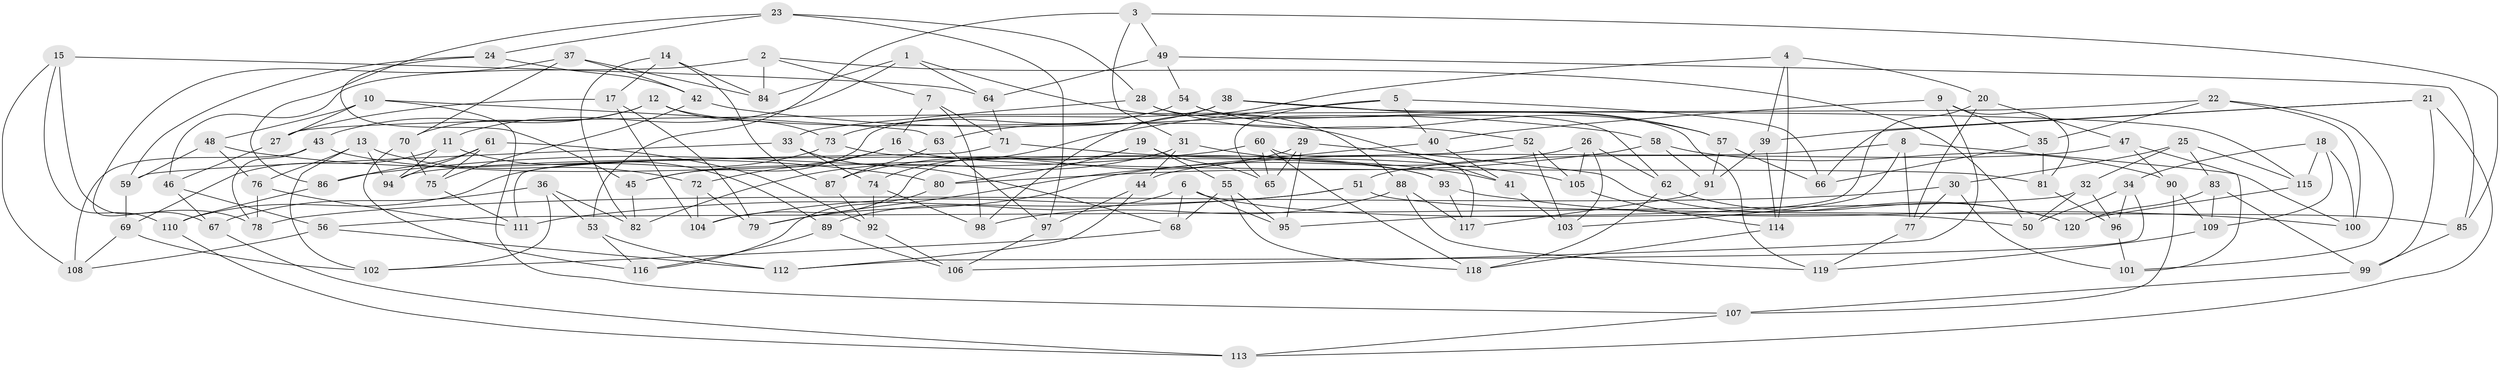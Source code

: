 // coarse degree distribution, {6: 0.52, 5: 0.08, 4: 0.4}
// Generated by graph-tools (version 1.1) at 2025/52/02/27/25 19:52:33]
// undirected, 120 vertices, 240 edges
graph export_dot {
graph [start="1"]
  node [color=gray90,style=filled];
  1;
  2;
  3;
  4;
  5;
  6;
  7;
  8;
  9;
  10;
  11;
  12;
  13;
  14;
  15;
  16;
  17;
  18;
  19;
  20;
  21;
  22;
  23;
  24;
  25;
  26;
  27;
  28;
  29;
  30;
  31;
  32;
  33;
  34;
  35;
  36;
  37;
  38;
  39;
  40;
  41;
  42;
  43;
  44;
  45;
  46;
  47;
  48;
  49;
  50;
  51;
  52;
  53;
  54;
  55;
  56;
  57;
  58;
  59;
  60;
  61;
  62;
  63;
  64;
  65;
  66;
  67;
  68;
  69;
  70;
  71;
  72;
  73;
  74;
  75;
  76;
  77;
  78;
  79;
  80;
  81;
  82;
  83;
  84;
  85;
  86;
  87;
  88;
  89;
  90;
  91;
  92;
  93;
  94;
  95;
  96;
  97;
  98;
  99;
  100;
  101;
  102;
  103;
  104;
  105;
  106;
  107;
  108;
  109;
  110;
  111;
  112;
  113;
  114;
  115;
  116;
  117;
  118;
  119;
  120;
  1 -- 84;
  1 -- 64;
  1 -- 88;
  1 -- 11;
  2 -- 50;
  2 -- 7;
  2 -- 46;
  2 -- 84;
  3 -- 31;
  3 -- 85;
  3 -- 49;
  3 -- 53;
  4 -- 39;
  4 -- 98;
  4 -- 114;
  4 -- 20;
  5 -- 66;
  5 -- 65;
  5 -- 40;
  5 -- 74;
  6 -- 89;
  6 -- 95;
  6 -- 68;
  6 -- 50;
  7 -- 16;
  7 -- 98;
  7 -- 71;
  8 -- 103;
  8 -- 100;
  8 -- 77;
  8 -- 44;
  9 -- 40;
  9 -- 35;
  9 -- 81;
  9 -- 106;
  10 -- 27;
  10 -- 48;
  10 -- 107;
  10 -- 63;
  11 -- 89;
  11 -- 94;
  11 -- 69;
  12 -- 70;
  12 -- 43;
  12 -- 41;
  12 -- 73;
  13 -- 72;
  13 -- 94;
  13 -- 76;
  13 -- 102;
  14 -- 84;
  14 -- 87;
  14 -- 82;
  14 -- 17;
  15 -- 108;
  15 -- 67;
  15 -- 110;
  15 -- 64;
  16 -- 72;
  16 -- 45;
  16 -- 81;
  17 -- 104;
  17 -- 27;
  17 -- 79;
  18 -- 100;
  18 -- 115;
  18 -- 34;
  18 -- 109;
  19 -- 104;
  19 -- 55;
  19 -- 80;
  19 -- 65;
  20 -- 47;
  20 -- 77;
  20 -- 95;
  21 -- 66;
  21 -- 113;
  21 -- 39;
  21 -- 99;
  22 -- 101;
  22 -- 35;
  22 -- 100;
  22 -- 27;
  23 -- 28;
  23 -- 97;
  23 -- 86;
  23 -- 24;
  24 -- 45;
  24 -- 59;
  24 -- 42;
  25 -- 32;
  25 -- 83;
  25 -- 115;
  25 -- 30;
  26 -- 105;
  26 -- 62;
  26 -- 79;
  26 -- 103;
  27 -- 46;
  28 -- 119;
  28 -- 33;
  28 -- 52;
  29 -- 87;
  29 -- 65;
  29 -- 120;
  29 -- 95;
  30 -- 78;
  30 -- 77;
  30 -- 101;
  31 -- 41;
  31 -- 44;
  31 -- 82;
  32 -- 96;
  32 -- 56;
  32 -- 50;
  33 -- 74;
  33 -- 68;
  33 -- 59;
  34 -- 112;
  34 -- 50;
  34 -- 96;
  35 -- 81;
  35 -- 66;
  36 -- 102;
  36 -- 82;
  36 -- 67;
  36 -- 53;
  37 -- 70;
  37 -- 84;
  37 -- 42;
  37 -- 78;
  38 -- 63;
  38 -- 57;
  38 -- 45;
  38 -- 115;
  39 -- 91;
  39 -- 114;
  40 -- 41;
  40 -- 79;
  41 -- 103;
  42 -- 58;
  42 -- 75;
  43 -- 93;
  43 -- 108;
  43 -- 78;
  44 -- 97;
  44 -- 112;
  45 -- 82;
  46 -- 56;
  46 -- 67;
  47 -- 51;
  47 -- 90;
  47 -- 101;
  48 -- 76;
  48 -- 80;
  48 -- 59;
  49 -- 85;
  49 -- 54;
  49 -- 64;
  51 -- 104;
  51 -- 85;
  51 -- 111;
  52 -- 94;
  52 -- 103;
  52 -- 105;
  53 -- 116;
  53 -- 112;
  54 -- 73;
  54 -- 57;
  54 -- 62;
  55 -- 118;
  55 -- 68;
  55 -- 95;
  56 -- 108;
  56 -- 112;
  57 -- 66;
  57 -- 91;
  58 -- 80;
  58 -- 91;
  58 -- 90;
  59 -- 69;
  60 -- 118;
  60 -- 117;
  60 -- 86;
  60 -- 65;
  61 -- 75;
  61 -- 86;
  61 -- 92;
  61 -- 94;
  62 -- 120;
  62 -- 118;
  63 -- 87;
  63 -- 97;
  64 -- 71;
  67 -- 113;
  68 -- 102;
  69 -- 102;
  69 -- 108;
  70 -- 75;
  70 -- 116;
  71 -- 111;
  71 -- 105;
  72 -- 79;
  72 -- 104;
  73 -- 93;
  73 -- 110;
  74 -- 92;
  74 -- 98;
  75 -- 111;
  76 -- 78;
  76 -- 111;
  77 -- 119;
  80 -- 116;
  81 -- 96;
  83 -- 109;
  83 -- 120;
  83 -- 99;
  85 -- 99;
  86 -- 110;
  87 -- 92;
  88 -- 119;
  88 -- 117;
  88 -- 98;
  89 -- 106;
  89 -- 116;
  90 -- 107;
  90 -- 109;
  91 -- 117;
  92 -- 106;
  93 -- 117;
  93 -- 100;
  96 -- 101;
  97 -- 106;
  99 -- 107;
  105 -- 114;
  107 -- 113;
  109 -- 119;
  110 -- 113;
  114 -- 118;
  115 -- 120;
}
